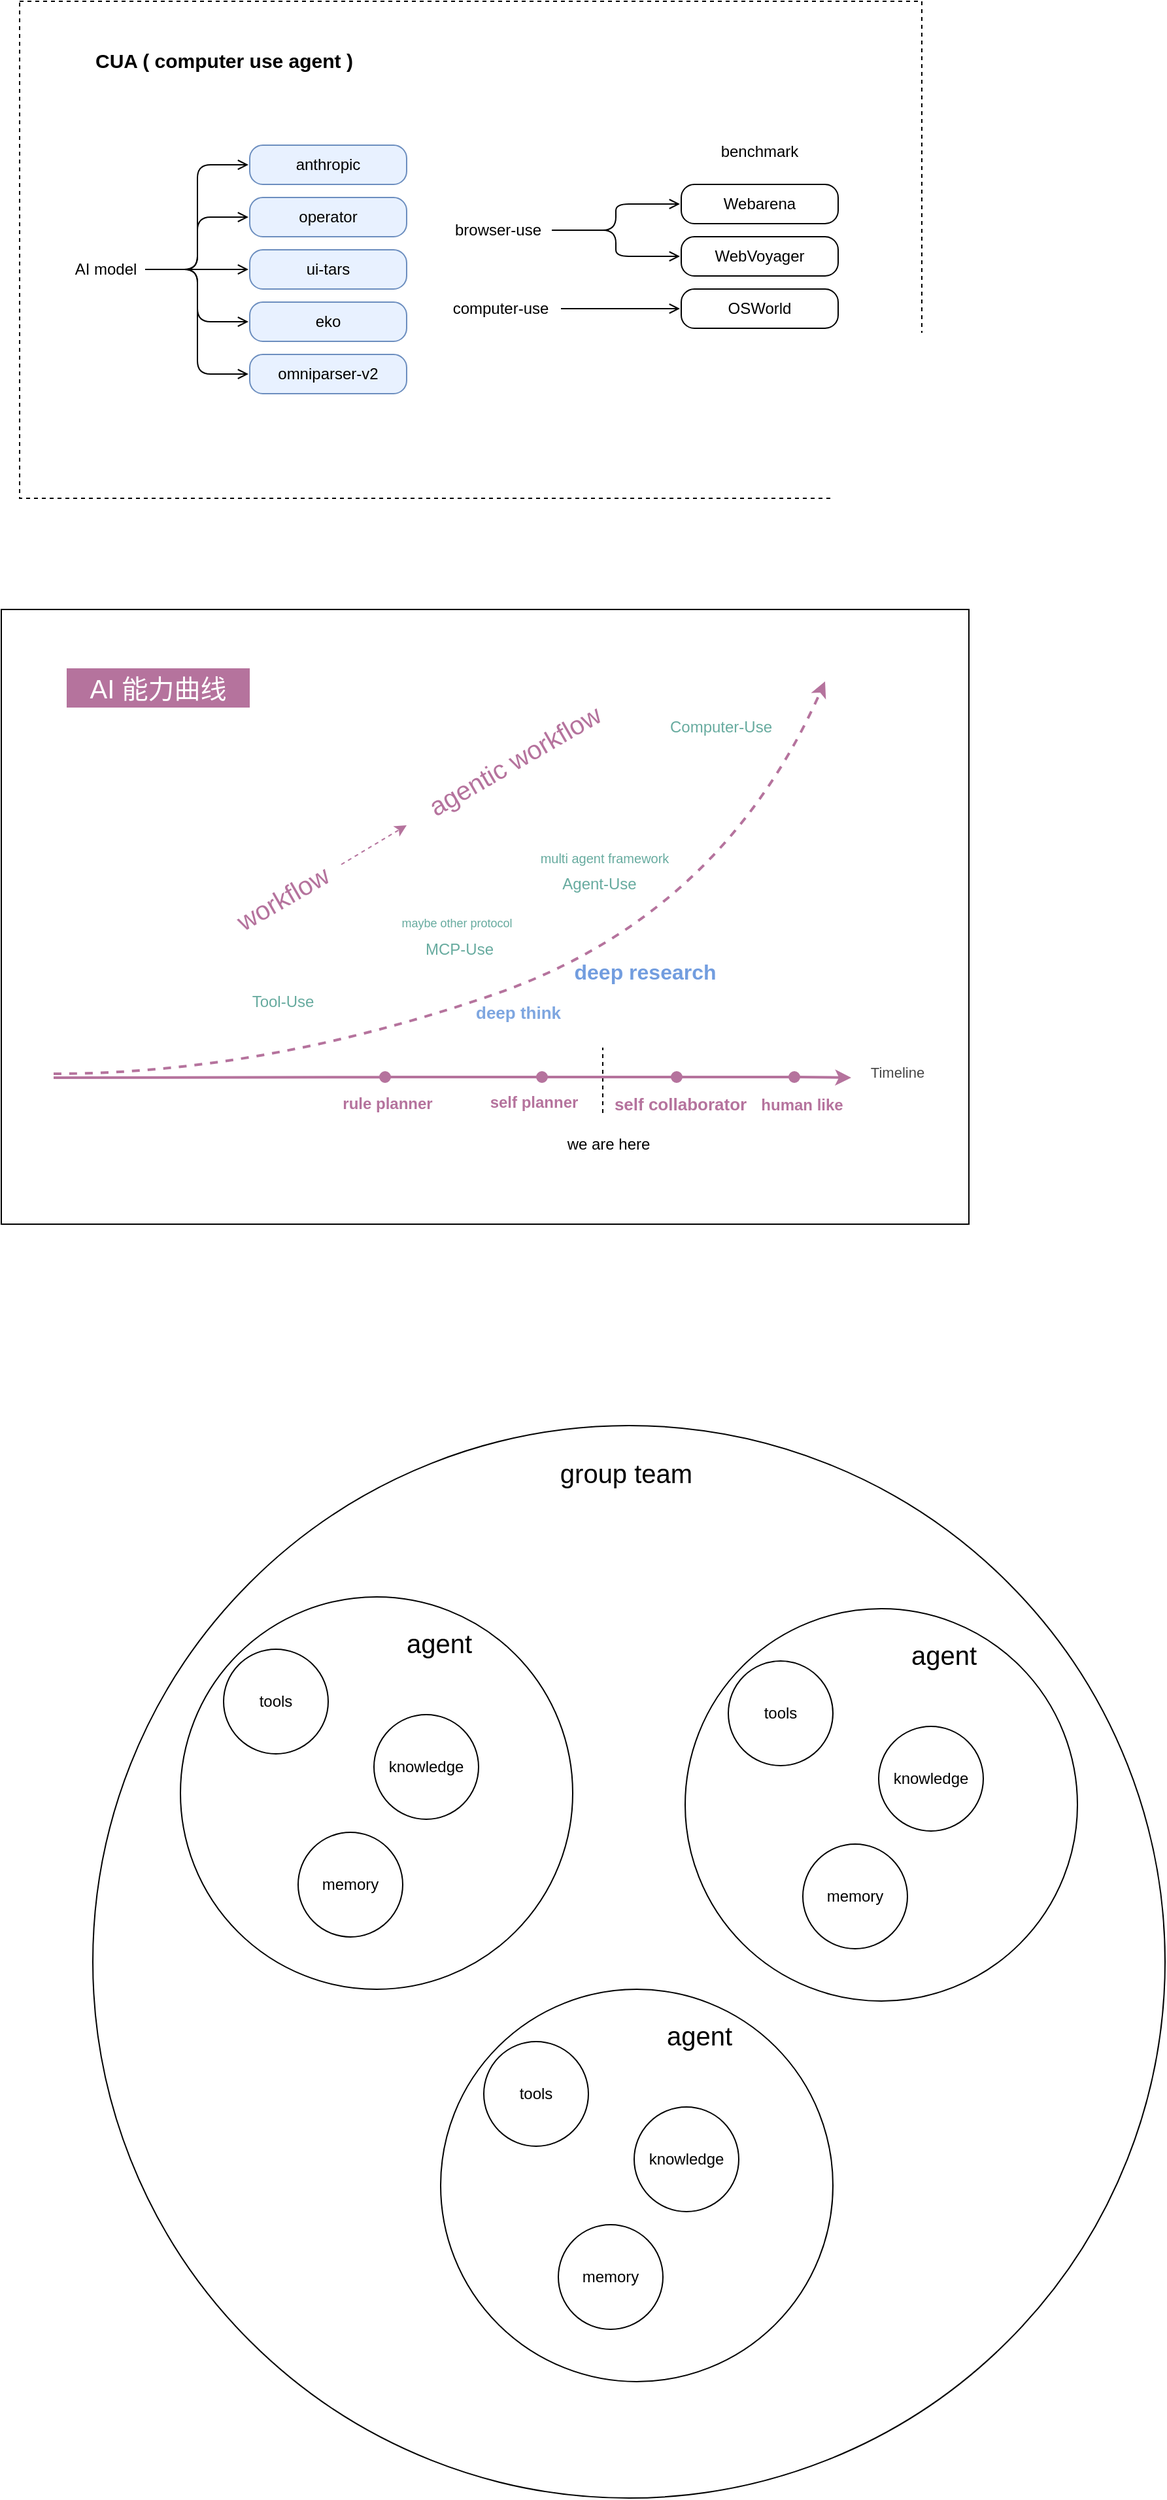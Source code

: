 <mxfile version="26.1.1">
  <diagram name="第 1 页" id="itWa2HLxFMrQTIuCtR0Q">
    <mxGraphModel dx="1242" dy="785" grid="1" gridSize="10" guides="1" tooltips="1" connect="1" arrows="1" fold="1" page="1" pageScale="1" pageWidth="827" pageHeight="1169" math="0" shadow="0">
      <root>
        <mxCell id="0" />
        <mxCell id="1" parent="0" />
        <mxCell id="w2XHmALismYKOV4oW_bj-61" value="" style="ellipse;whiteSpace=wrap;html=1;aspect=fixed;rounded=0;align=center;verticalAlign=middle;fontFamily=Helvetica;fontSize=20;fontColor=default;fillColor=none;gradientColor=none;" parent="1" vertex="1">
          <mxGeometry x="470" y="1209" width="820" height="820" as="geometry" />
        </mxCell>
        <mxCell id="w2XHmALismYKOV4oW_bj-48" value="" style="ellipse;whiteSpace=wrap;html=1;aspect=fixed;rounded=0;align=center;verticalAlign=middle;fontFamily=Helvetica;fontSize=12;fontColor=default;fillColor=none;gradientColor=none;" parent="1" vertex="1">
          <mxGeometry x="537" y="1340" width="300" height="300" as="geometry" />
        </mxCell>
        <mxCell id="w2XHmALismYKOV4oW_bj-24" value="" style="rounded=0;whiteSpace=wrap;html=1;" parent="1" vertex="1">
          <mxGeometry x="400" y="585" width="740" height="470" as="geometry" />
        </mxCell>
        <mxCell id="f6TxtcuEmIEezps3rI4S-1" value="" style="rounded=0;whiteSpace=wrap;html=1;dashed=1;" parent="1" vertex="1">
          <mxGeometry x="414" y="120" width="690" height="380" as="geometry" />
        </mxCell>
        <mxCell id="f6TxtcuEmIEezps3rI4S-11" value="" style="edgeStyle=orthogonalEdgeStyle;rounded=1;orthogonalLoop=1;jettySize=auto;html=1;curved=0;endArrow=open;endFill=0;" parent="1" source="f6TxtcuEmIEezps3rI4S-2" target="f6TxtcuEmIEezps3rI4S-10" edge="1">
          <mxGeometry relative="1" as="geometry" />
        </mxCell>
        <mxCell id="f6TxtcuEmIEezps3rI4S-13" style="edgeStyle=orthogonalEdgeStyle;rounded=1;orthogonalLoop=1;jettySize=auto;html=1;exitX=1;exitY=0.5;exitDx=0;exitDy=0;entryX=0;entryY=0.5;entryDx=0;entryDy=0;curved=0;endArrow=open;endFill=0;" parent="1" source="f6TxtcuEmIEezps3rI4S-2" target="f6TxtcuEmIEezps3rI4S-12" edge="1">
          <mxGeometry relative="1" as="geometry" />
        </mxCell>
        <mxCell id="f6TxtcuEmIEezps3rI4S-2" value="browser-use" style="rounded=1;whiteSpace=wrap;html=1;perimeterSpacing=1;absoluteArcSize=1;strokeColor=none;" parent="1" vertex="1">
          <mxGeometry x="740" y="280" width="80" height="30" as="geometry" />
        </mxCell>
        <mxCell id="f6TxtcuEmIEezps3rI4S-4" value="&lt;div data-docx-has-block-data=&quot;false&quot; data-lark-html-role=&quot;root&quot; data-page-id=&quot;FoqrdbMwvoKmRuxTPTAcZVGbncc&quot;&gt;&lt;div class=&quot;old-record-id-JBEVdbZQPohMMXxsnTOcH60enHJ&quot;&gt;anthropic&lt;/div&gt;&lt;/div&gt;&lt;span class=&quot;lark-record-clipboard&quot; data-lark-record-format=&quot;docx/text&quot; data-lark-record-data=&quot;{&amp;quot;rootId&amp;quot;:&amp;quot;FoqrdbMwvoKmRuxTPTAcZVGbncc&amp;quot;,&amp;quot;text&amp;quot;:{&amp;quot;initialAttributedTexts&amp;quot;:{&amp;quot;text&amp;quot;:{&amp;quot;0&amp;quot;:&amp;quot;anthropic&amp;quot;},&amp;quot;attribs&amp;quot;:{&amp;quot;0&amp;quot;:&amp;quot;*0*1+9&amp;quot;}},&amp;quot;apool&amp;quot;:{&amp;quot;numToAttrib&amp;quot;:{&amp;quot;0&amp;quot;:[&amp;quot;author&amp;quot;,&amp;quot;6871447160731222018&amp;quot;],&amp;quot;1&amp;quot;:[&amp;quot;link-id&amp;quot;,&amp;quot;10315824-9a2c-4ef2-9bec-ecdc504ee82a&amp;quot;]},&amp;quot;nextNum&amp;quot;:2}},&amp;quot;type&amp;quot;:&amp;quot;text&amp;quot;,&amp;quot;referenceRecordMap&amp;quot;:{},&amp;quot;extra&amp;quot;:{&amp;quot;channel&amp;quot;:&amp;quot;saas&amp;quot;,&amp;quot;isEqualBlockSelection&amp;quot;:false,&amp;quot;pasteRandomId&amp;quot;:&amp;quot;208c5f26-a661-4085-acc5-ec5a34d7300a&amp;quot;,&amp;quot;mention_page_title&amp;quot;:{},&amp;quot;external_mention_url&amp;quot;:{}},&amp;quot;isKeepQuoteContainer&amp;quot;:false,&amp;quot;isFromCode&amp;quot;:false,&amp;quot;selection&amp;quot;:[{&amp;quot;id&amp;quot;:76,&amp;quot;type&amp;quot;:&amp;quot;text&amp;quot;,&amp;quot;selection&amp;quot;:{&amp;quot;start&amp;quot;:12,&amp;quot;end&amp;quot;:21},&amp;quot;recordId&amp;quot;:&amp;quot;JBEVdbZQPohMMXxsnTOcH60enHJ&amp;quot;}],&amp;quot;payloadMap&amp;quot;:{},&amp;quot;isCut&amp;quot;:false}&quot;&gt;&lt;/span&gt;" style="rounded=1;whiteSpace=wrap;html=1;perimeterSpacing=1;absoluteArcSize=1;fillColor=#E8F1FF;strokeColor=#6c8ebf;" parent="1" vertex="1">
          <mxGeometry x="590" y="230" width="120" height="30" as="geometry" />
        </mxCell>
        <mxCell id="f6TxtcuEmIEezps3rI4S-5" value="&lt;div data-docx-has-block-data=&quot;false&quot; data-lark-html-role=&quot;root&quot; data-page-id=&quot;FoqrdbMwvoKmRuxTPTAcZVGbncc&quot;&gt;&lt;div class=&quot;old-record-id-JBEVdbZQPohMMXxsnTOcH60enHJ&quot;&gt;operator&lt;/div&gt;&lt;/div&gt;&lt;span class=&quot;lark-record-clipboard&quot; data-lark-record-format=&quot;docx/text&quot; data-lark-record-data=&quot;{&amp;quot;rootId&amp;quot;:&amp;quot;FoqrdbMwvoKmRuxTPTAcZVGbncc&amp;quot;,&amp;quot;text&amp;quot;:{&amp;quot;initialAttributedTexts&amp;quot;:{&amp;quot;text&amp;quot;:{&amp;quot;0&amp;quot;:&amp;quot;anthropic&amp;quot;},&amp;quot;attribs&amp;quot;:{&amp;quot;0&amp;quot;:&amp;quot;*0*1+9&amp;quot;}},&amp;quot;apool&amp;quot;:{&amp;quot;numToAttrib&amp;quot;:{&amp;quot;0&amp;quot;:[&amp;quot;author&amp;quot;,&amp;quot;6871447160731222018&amp;quot;],&amp;quot;1&amp;quot;:[&amp;quot;link-id&amp;quot;,&amp;quot;10315824-9a2c-4ef2-9bec-ecdc504ee82a&amp;quot;]},&amp;quot;nextNum&amp;quot;:2}},&amp;quot;type&amp;quot;:&amp;quot;text&amp;quot;,&amp;quot;referenceRecordMap&amp;quot;:{},&amp;quot;extra&amp;quot;:{&amp;quot;channel&amp;quot;:&amp;quot;saas&amp;quot;,&amp;quot;isEqualBlockSelection&amp;quot;:false,&amp;quot;pasteRandomId&amp;quot;:&amp;quot;208c5f26-a661-4085-acc5-ec5a34d7300a&amp;quot;,&amp;quot;mention_page_title&amp;quot;:{},&amp;quot;external_mention_url&amp;quot;:{}},&amp;quot;isKeepQuoteContainer&amp;quot;:false,&amp;quot;isFromCode&amp;quot;:false,&amp;quot;selection&amp;quot;:[{&amp;quot;id&amp;quot;:76,&amp;quot;type&amp;quot;:&amp;quot;text&amp;quot;,&amp;quot;selection&amp;quot;:{&amp;quot;start&amp;quot;:12,&amp;quot;end&amp;quot;:21},&amp;quot;recordId&amp;quot;:&amp;quot;JBEVdbZQPohMMXxsnTOcH60enHJ&amp;quot;}],&amp;quot;payloadMap&amp;quot;:{},&amp;quot;isCut&amp;quot;:false}&quot;&gt;&lt;/span&gt;" style="rounded=1;whiteSpace=wrap;html=1;perimeterSpacing=1;absoluteArcSize=1;fillColor=#E8F1FF;strokeColor=#6c8ebf;" parent="1" vertex="1">
          <mxGeometry x="590" y="270" width="120" height="30" as="geometry" />
        </mxCell>
        <mxCell id="f6TxtcuEmIEezps3rI4S-6" value="&lt;div data-docx-has-block-data=&quot;false&quot; data-lark-html-role=&quot;root&quot; data-page-id=&quot;FoqrdbMwvoKmRuxTPTAcZVGbncc&quot;&gt;&lt;div class=&quot;old-record-id-JBEVdbZQPohMMXxsnTOcH60enHJ&quot;&gt;ui-tars&lt;/div&gt;&lt;/div&gt;&lt;span class=&quot;lark-record-clipboard&quot; data-lark-record-format=&quot;docx/text&quot; data-lark-record-data=&quot;{&amp;quot;rootId&amp;quot;:&amp;quot;FoqrdbMwvoKmRuxTPTAcZVGbncc&amp;quot;,&amp;quot;text&amp;quot;:{&amp;quot;initialAttributedTexts&amp;quot;:{&amp;quot;text&amp;quot;:{&amp;quot;0&amp;quot;:&amp;quot;anthropic&amp;quot;},&amp;quot;attribs&amp;quot;:{&amp;quot;0&amp;quot;:&amp;quot;*0*1+9&amp;quot;}},&amp;quot;apool&amp;quot;:{&amp;quot;numToAttrib&amp;quot;:{&amp;quot;0&amp;quot;:[&amp;quot;author&amp;quot;,&amp;quot;6871447160731222018&amp;quot;],&amp;quot;1&amp;quot;:[&amp;quot;link-id&amp;quot;,&amp;quot;10315824-9a2c-4ef2-9bec-ecdc504ee82a&amp;quot;]},&amp;quot;nextNum&amp;quot;:2}},&amp;quot;type&amp;quot;:&amp;quot;text&amp;quot;,&amp;quot;referenceRecordMap&amp;quot;:{},&amp;quot;extra&amp;quot;:{&amp;quot;channel&amp;quot;:&amp;quot;saas&amp;quot;,&amp;quot;isEqualBlockSelection&amp;quot;:false,&amp;quot;pasteRandomId&amp;quot;:&amp;quot;208c5f26-a661-4085-acc5-ec5a34d7300a&amp;quot;,&amp;quot;mention_page_title&amp;quot;:{},&amp;quot;external_mention_url&amp;quot;:{}},&amp;quot;isKeepQuoteContainer&amp;quot;:false,&amp;quot;isFromCode&amp;quot;:false,&amp;quot;selection&amp;quot;:[{&amp;quot;id&amp;quot;:76,&amp;quot;type&amp;quot;:&amp;quot;text&amp;quot;,&amp;quot;selection&amp;quot;:{&amp;quot;start&amp;quot;:12,&amp;quot;end&amp;quot;:21},&amp;quot;recordId&amp;quot;:&amp;quot;JBEVdbZQPohMMXxsnTOcH60enHJ&amp;quot;}],&amp;quot;payloadMap&amp;quot;:{},&amp;quot;isCut&amp;quot;:false}&quot;&gt;&lt;/span&gt;" style="rounded=1;whiteSpace=wrap;html=1;perimeterSpacing=1;absoluteArcSize=1;fillColor=#E8F1FF;strokeColor=#6c8ebf;" parent="1" vertex="1">
          <mxGeometry x="590" y="310" width="120" height="30" as="geometry" />
        </mxCell>
        <mxCell id="f6TxtcuEmIEezps3rI4S-7" value="&lt;div data-docx-has-block-data=&quot;false&quot; data-lark-html-role=&quot;root&quot; data-page-id=&quot;FoqrdbMwvoKmRuxTPTAcZVGbncc&quot;&gt;&lt;div class=&quot;old-record-id-JBEVdbZQPohMMXxsnTOcH60enHJ&quot;&gt;eko&lt;/div&gt;&lt;/div&gt;&lt;span class=&quot;lark-record-clipboard&quot; data-lark-record-format=&quot;docx/text&quot; data-lark-record-data=&quot;{&amp;quot;rootId&amp;quot;:&amp;quot;FoqrdbMwvoKmRuxTPTAcZVGbncc&amp;quot;,&amp;quot;text&amp;quot;:{&amp;quot;initialAttributedTexts&amp;quot;:{&amp;quot;text&amp;quot;:{&amp;quot;0&amp;quot;:&amp;quot;anthropic&amp;quot;},&amp;quot;attribs&amp;quot;:{&amp;quot;0&amp;quot;:&amp;quot;*0*1+9&amp;quot;}},&amp;quot;apool&amp;quot;:{&amp;quot;numToAttrib&amp;quot;:{&amp;quot;0&amp;quot;:[&amp;quot;author&amp;quot;,&amp;quot;6871447160731222018&amp;quot;],&amp;quot;1&amp;quot;:[&amp;quot;link-id&amp;quot;,&amp;quot;10315824-9a2c-4ef2-9bec-ecdc504ee82a&amp;quot;]},&amp;quot;nextNum&amp;quot;:2}},&amp;quot;type&amp;quot;:&amp;quot;text&amp;quot;,&amp;quot;referenceRecordMap&amp;quot;:{},&amp;quot;extra&amp;quot;:{&amp;quot;channel&amp;quot;:&amp;quot;saas&amp;quot;,&amp;quot;isEqualBlockSelection&amp;quot;:false,&amp;quot;pasteRandomId&amp;quot;:&amp;quot;208c5f26-a661-4085-acc5-ec5a34d7300a&amp;quot;,&amp;quot;mention_page_title&amp;quot;:{},&amp;quot;external_mention_url&amp;quot;:{}},&amp;quot;isKeepQuoteContainer&amp;quot;:false,&amp;quot;isFromCode&amp;quot;:false,&amp;quot;selection&amp;quot;:[{&amp;quot;id&amp;quot;:76,&amp;quot;type&amp;quot;:&amp;quot;text&amp;quot;,&amp;quot;selection&amp;quot;:{&amp;quot;start&amp;quot;:12,&amp;quot;end&amp;quot;:21},&amp;quot;recordId&amp;quot;:&amp;quot;JBEVdbZQPohMMXxsnTOcH60enHJ&amp;quot;}],&amp;quot;payloadMap&amp;quot;:{},&amp;quot;isCut&amp;quot;:false}&quot;&gt;&lt;/span&gt;" style="rounded=1;whiteSpace=wrap;html=1;perimeterSpacing=1;absoluteArcSize=1;fillColor=#E8F1FF;strokeColor=#6c8ebf;" parent="1" vertex="1">
          <mxGeometry x="590" y="350" width="120" height="30" as="geometry" />
        </mxCell>
        <mxCell id="f6TxtcuEmIEezps3rI4S-10" value="&lt;div data-docx-has-block-data=&quot;false&quot; data-lark-html-role=&quot;root&quot; data-page-id=&quot;FoqrdbMwvoKmRuxTPTAcZVGbncc&quot;&gt;&lt;div class=&quot;old-record-id-YXLDdxerqoWDXWxZMH1cbyrBnBg&quot;&gt;Webarena&lt;/div&gt;&lt;/div&gt;&lt;span class=&quot;lark-record-clipboard&quot; data-lark-record-format=&quot;docx/text&quot; data-lark-record-data=&quot;{&amp;quot;rootId&amp;quot;:&amp;quot;FoqrdbMwvoKmRuxTPTAcZVGbncc&amp;quot;,&amp;quot;text&amp;quot;:{&amp;quot;initialAttributedTexts&amp;quot;:{&amp;quot;text&amp;quot;:{&amp;quot;0&amp;quot;:&amp;quot;Webarena&amp;quot;},&amp;quot;attribs&amp;quot;:{&amp;quot;0&amp;quot;:&amp;quot;*0+8&amp;quot;}},&amp;quot;apool&amp;quot;:{&amp;quot;numToAttrib&amp;quot;:{&amp;quot;0&amp;quot;:[&amp;quot;author&amp;quot;,&amp;quot;6871447160731222018&amp;quot;]},&amp;quot;nextNum&amp;quot;:1}},&amp;quot;type&amp;quot;:&amp;quot;text&amp;quot;,&amp;quot;referenceRecordMap&amp;quot;:{},&amp;quot;extra&amp;quot;:{&amp;quot;channel&amp;quot;:&amp;quot;saas&amp;quot;,&amp;quot;isEqualBlockSelection&amp;quot;:false,&amp;quot;pasteRandomId&amp;quot;:&amp;quot;9d85a07a-6e18-40ab-9c8a-803ea1c17a1c&amp;quot;,&amp;quot;mention_page_title&amp;quot;:{},&amp;quot;external_mention_url&amp;quot;:{}},&amp;quot;isKeepQuoteContainer&amp;quot;:false,&amp;quot;isFromCode&amp;quot;:false,&amp;quot;selection&amp;quot;:[{&amp;quot;id&amp;quot;:72,&amp;quot;type&amp;quot;:&amp;quot;text&amp;quot;,&amp;quot;selection&amp;quot;:{&amp;quot;start&amp;quot;:0,&amp;quot;end&amp;quot;:8},&amp;quot;recordId&amp;quot;:&amp;quot;YXLDdxerqoWDXWxZMH1cbyrBnBg&amp;quot;}],&amp;quot;payloadMap&amp;quot;:{},&amp;quot;isCut&amp;quot;:false}&quot;&gt;&lt;/span&gt;" style="rounded=1;whiteSpace=wrap;html=1;perimeterSpacing=1;absoluteArcSize=1;" parent="1" vertex="1">
          <mxGeometry x="920" y="260" width="120" height="30" as="geometry" />
        </mxCell>
        <mxCell id="f6TxtcuEmIEezps3rI4S-12" value="&lt;div data-docx-has-block-data=&quot;false&quot; data-lark-html-role=&quot;root&quot; data-page-id=&quot;FoqrdbMwvoKmRuxTPTAcZVGbncc&quot;&gt;&lt;div class=&quot;old-record-id-YXLDdxerqoWDXWxZMH1cbyrBnBg&quot;&gt;&lt;div data-docx-has-block-data=&quot;false&quot; data-lark-html-role=&quot;root&quot; data-page-id=&quot;FoqrdbMwvoKmRuxTPTAcZVGbncc&quot;&gt;&lt;div class=&quot;old-record-id-CxIwdsjBlozMJTxzVqyc23xznPg&quot;&gt;WebVoyager&lt;/div&gt;&lt;/div&gt;&lt;span class=&quot;lark-record-clipboard&quot; data-lark-record-format=&quot;docx/text&quot; data-lark-record-data=&quot;{&amp;quot;rootId&amp;quot;:&amp;quot;FoqrdbMwvoKmRuxTPTAcZVGbncc&amp;quot;,&amp;quot;text&amp;quot;:{&amp;quot;initialAttributedTexts&amp;quot;:{&amp;quot;text&amp;quot;:{&amp;quot;0&amp;quot;:&amp;quot;WebVoyager&amp;quot;},&amp;quot;attribs&amp;quot;:{&amp;quot;0&amp;quot;:&amp;quot;*0+a&amp;quot;}},&amp;quot;apool&amp;quot;:{&amp;quot;numToAttrib&amp;quot;:{&amp;quot;0&amp;quot;:[&amp;quot;author&amp;quot;,&amp;quot;6871447160731222018&amp;quot;]},&amp;quot;nextNum&amp;quot;:1}},&amp;quot;type&amp;quot;:&amp;quot;text&amp;quot;,&amp;quot;referenceRecordMap&amp;quot;:{},&amp;quot;extra&amp;quot;:{&amp;quot;channel&amp;quot;:&amp;quot;saas&amp;quot;,&amp;quot;isEqualBlockSelection&amp;quot;:false,&amp;quot;pasteRandomId&amp;quot;:&amp;quot;51d296b9-5641-4c32-b07f-b8e84cfe0941&amp;quot;,&amp;quot;mention_page_title&amp;quot;:{},&amp;quot;external_mention_url&amp;quot;:{}},&amp;quot;isKeepQuoteContainer&amp;quot;:false,&amp;quot;isFromCode&amp;quot;:false,&amp;quot;selection&amp;quot;:[{&amp;quot;id&amp;quot;:73,&amp;quot;type&amp;quot;:&amp;quot;text&amp;quot;,&amp;quot;selection&amp;quot;:{&amp;quot;start&amp;quot;:0,&amp;quot;end&amp;quot;:10},&amp;quot;recordId&amp;quot;:&amp;quot;CxIwdsjBlozMJTxzVqyc23xznPg&amp;quot;}],&amp;quot;payloadMap&amp;quot;:{},&amp;quot;isCut&amp;quot;:false}&quot;&gt;&lt;/span&gt;&lt;/div&gt;&lt;/div&gt;&lt;span class=&quot;lark-record-clipboard&quot; data-lark-record-format=&quot;docx/text&quot; data-lark-record-data=&quot;{&amp;quot;rootId&amp;quot;:&amp;quot;FoqrdbMwvoKmRuxTPTAcZVGbncc&amp;quot;,&amp;quot;text&amp;quot;:{&amp;quot;initialAttributedTexts&amp;quot;:{&amp;quot;text&amp;quot;:{&amp;quot;0&amp;quot;:&amp;quot;Webarena&amp;quot;},&amp;quot;attribs&amp;quot;:{&amp;quot;0&amp;quot;:&amp;quot;*0+8&amp;quot;}},&amp;quot;apool&amp;quot;:{&amp;quot;numToAttrib&amp;quot;:{&amp;quot;0&amp;quot;:[&amp;quot;author&amp;quot;,&amp;quot;6871447160731222018&amp;quot;]},&amp;quot;nextNum&amp;quot;:1}},&amp;quot;type&amp;quot;:&amp;quot;text&amp;quot;,&amp;quot;referenceRecordMap&amp;quot;:{},&amp;quot;extra&amp;quot;:{&amp;quot;channel&amp;quot;:&amp;quot;saas&amp;quot;,&amp;quot;isEqualBlockSelection&amp;quot;:false,&amp;quot;pasteRandomId&amp;quot;:&amp;quot;9d85a07a-6e18-40ab-9c8a-803ea1c17a1c&amp;quot;,&amp;quot;mention_page_title&amp;quot;:{},&amp;quot;external_mention_url&amp;quot;:{}},&amp;quot;isKeepQuoteContainer&amp;quot;:false,&amp;quot;isFromCode&amp;quot;:false,&amp;quot;selection&amp;quot;:[{&amp;quot;id&amp;quot;:72,&amp;quot;type&amp;quot;:&amp;quot;text&amp;quot;,&amp;quot;selection&amp;quot;:{&amp;quot;start&amp;quot;:0,&amp;quot;end&amp;quot;:8},&amp;quot;recordId&amp;quot;:&amp;quot;YXLDdxerqoWDXWxZMH1cbyrBnBg&amp;quot;}],&amp;quot;payloadMap&amp;quot;:{},&amp;quot;isCut&amp;quot;:false}&quot;&gt;&lt;/span&gt;" style="rounded=1;whiteSpace=wrap;html=1;perimeterSpacing=1;absoluteArcSize=1;" parent="1" vertex="1">
          <mxGeometry x="920" y="300" width="120" height="30" as="geometry" />
        </mxCell>
        <mxCell id="f6TxtcuEmIEezps3rI4S-16" style="edgeStyle=orthogonalEdgeStyle;rounded=0;orthogonalLoop=1;jettySize=auto;html=1;exitX=1;exitY=0.5;exitDx=0;exitDy=0;endArrow=open;endFill=0;" parent="1" source="f6TxtcuEmIEezps3rI4S-14" target="f6TxtcuEmIEezps3rI4S-15" edge="1">
          <mxGeometry relative="1" as="geometry" />
        </mxCell>
        <mxCell id="f6TxtcuEmIEezps3rI4S-14" value="computer-use" style="rounded=1;whiteSpace=wrap;html=1;perimeterSpacing=1;absoluteArcSize=1;strokeColor=none;" parent="1" vertex="1">
          <mxGeometry x="737" y="340" width="90" height="30" as="geometry" />
        </mxCell>
        <mxCell id="f6TxtcuEmIEezps3rI4S-15" value="&lt;div data-docx-has-block-data=&quot;false&quot; data-lark-html-role=&quot;root&quot; data-page-id=&quot;FoqrdbMwvoKmRuxTPTAcZVGbncc&quot;&gt;&lt;div class=&quot;old-record-id-YXLDdxerqoWDXWxZMH1cbyrBnBg&quot;&gt;OSWorld&lt;/div&gt;&lt;/div&gt;&lt;span class=&quot;lark-record-clipboard&quot; data-lark-record-format=&quot;docx/text&quot; data-lark-record-data=&quot;{&amp;quot;rootId&amp;quot;:&amp;quot;FoqrdbMwvoKmRuxTPTAcZVGbncc&amp;quot;,&amp;quot;text&amp;quot;:{&amp;quot;initialAttributedTexts&amp;quot;:{&amp;quot;text&amp;quot;:{&amp;quot;0&amp;quot;:&amp;quot;Webarena&amp;quot;},&amp;quot;attribs&amp;quot;:{&amp;quot;0&amp;quot;:&amp;quot;*0+8&amp;quot;}},&amp;quot;apool&amp;quot;:{&amp;quot;numToAttrib&amp;quot;:{&amp;quot;0&amp;quot;:[&amp;quot;author&amp;quot;,&amp;quot;6871447160731222018&amp;quot;]},&amp;quot;nextNum&amp;quot;:1}},&amp;quot;type&amp;quot;:&amp;quot;text&amp;quot;,&amp;quot;referenceRecordMap&amp;quot;:{},&amp;quot;extra&amp;quot;:{&amp;quot;channel&amp;quot;:&amp;quot;saas&amp;quot;,&amp;quot;isEqualBlockSelection&amp;quot;:false,&amp;quot;pasteRandomId&amp;quot;:&amp;quot;9d85a07a-6e18-40ab-9c8a-803ea1c17a1c&amp;quot;,&amp;quot;mention_page_title&amp;quot;:{},&amp;quot;external_mention_url&amp;quot;:{}},&amp;quot;isKeepQuoteContainer&amp;quot;:false,&amp;quot;isFromCode&amp;quot;:false,&amp;quot;selection&amp;quot;:[{&amp;quot;id&amp;quot;:72,&amp;quot;type&amp;quot;:&amp;quot;text&amp;quot;,&amp;quot;selection&amp;quot;:{&amp;quot;start&amp;quot;:0,&amp;quot;end&amp;quot;:8},&amp;quot;recordId&amp;quot;:&amp;quot;YXLDdxerqoWDXWxZMH1cbyrBnBg&amp;quot;}],&amp;quot;payloadMap&amp;quot;:{},&amp;quot;isCut&amp;quot;:false}&quot;&gt;&lt;/span&gt;" style="rounded=1;whiteSpace=wrap;html=1;perimeterSpacing=1;absoluteArcSize=1;" parent="1" vertex="1">
          <mxGeometry x="920" y="340" width="120" height="30" as="geometry" />
        </mxCell>
        <mxCell id="f6TxtcuEmIEezps3rI4S-17" value="&lt;div data-docx-has-block-data=&quot;false&quot; data-lark-html-role=&quot;root&quot; data-page-id=&quot;FoqrdbMwvoKmRuxTPTAcZVGbncc&quot;&gt;&lt;div class=&quot;old-record-id-JBEVdbZQPohMMXxsnTOcH60enHJ&quot;&gt;omniparser-v2&lt;/div&gt;&lt;/div&gt;&lt;span class=&quot;lark-record-clipboard&quot; data-lark-record-format=&quot;docx/text&quot; data-lark-record-data=&quot;{&amp;quot;rootId&amp;quot;:&amp;quot;FoqrdbMwvoKmRuxTPTAcZVGbncc&amp;quot;,&amp;quot;text&amp;quot;:{&amp;quot;initialAttributedTexts&amp;quot;:{&amp;quot;text&amp;quot;:{&amp;quot;0&amp;quot;:&amp;quot;anthropic&amp;quot;},&amp;quot;attribs&amp;quot;:{&amp;quot;0&amp;quot;:&amp;quot;*0*1+9&amp;quot;}},&amp;quot;apool&amp;quot;:{&amp;quot;numToAttrib&amp;quot;:{&amp;quot;0&amp;quot;:[&amp;quot;author&amp;quot;,&amp;quot;6871447160731222018&amp;quot;],&amp;quot;1&amp;quot;:[&amp;quot;link-id&amp;quot;,&amp;quot;10315824-9a2c-4ef2-9bec-ecdc504ee82a&amp;quot;]},&amp;quot;nextNum&amp;quot;:2}},&amp;quot;type&amp;quot;:&amp;quot;text&amp;quot;,&amp;quot;referenceRecordMap&amp;quot;:{},&amp;quot;extra&amp;quot;:{&amp;quot;channel&amp;quot;:&amp;quot;saas&amp;quot;,&amp;quot;isEqualBlockSelection&amp;quot;:false,&amp;quot;pasteRandomId&amp;quot;:&amp;quot;208c5f26-a661-4085-acc5-ec5a34d7300a&amp;quot;,&amp;quot;mention_page_title&amp;quot;:{},&amp;quot;external_mention_url&amp;quot;:{}},&amp;quot;isKeepQuoteContainer&amp;quot;:false,&amp;quot;isFromCode&amp;quot;:false,&amp;quot;selection&amp;quot;:[{&amp;quot;id&amp;quot;:76,&amp;quot;type&amp;quot;:&amp;quot;text&amp;quot;,&amp;quot;selection&amp;quot;:{&amp;quot;start&amp;quot;:12,&amp;quot;end&amp;quot;:21},&amp;quot;recordId&amp;quot;:&amp;quot;JBEVdbZQPohMMXxsnTOcH60enHJ&amp;quot;}],&amp;quot;payloadMap&amp;quot;:{},&amp;quot;isCut&amp;quot;:false}&quot;&gt;&lt;/span&gt;" style="rounded=1;whiteSpace=wrap;html=1;perimeterSpacing=1;absoluteArcSize=1;fillColor=#E8F1FF;strokeColor=#6c8ebf;" parent="1" vertex="1">
          <mxGeometry x="590" y="390" width="120" height="30" as="geometry" />
        </mxCell>
        <mxCell id="f6TxtcuEmIEezps3rI4S-18" value="CUA ( computer use agent )" style="text;html=1;align=left;verticalAlign=middle;whiteSpace=wrap;rounded=0;fontStyle=1;fontSize=15;" parent="1" vertex="1">
          <mxGeometry x="470" y="150" width="220" height="30" as="geometry" />
        </mxCell>
        <mxCell id="f6TxtcuEmIEezps3rI4S-19" value="benchmark" style="text;html=1;align=center;verticalAlign=middle;whiteSpace=wrap;rounded=0;" parent="1" vertex="1">
          <mxGeometry x="950" y="220" width="60" height="30" as="geometry" />
        </mxCell>
        <mxCell id="f6TxtcuEmIEezps3rI4S-21" style="edgeStyle=orthogonalEdgeStyle;rounded=1;orthogonalLoop=1;jettySize=auto;html=1;exitX=1;exitY=0.5;exitDx=0;exitDy=0;entryX=0;entryY=0.5;entryDx=0;entryDy=0;curved=0;endArrow=open;endFill=0;" parent="1" source="f6TxtcuEmIEezps3rI4S-20" target="f6TxtcuEmIEezps3rI4S-4" edge="1">
          <mxGeometry relative="1" as="geometry" />
        </mxCell>
        <mxCell id="f6TxtcuEmIEezps3rI4S-22" style="edgeStyle=orthogonalEdgeStyle;rounded=1;orthogonalLoop=1;jettySize=auto;html=1;exitX=1;exitY=0.5;exitDx=0;exitDy=0;entryX=0;entryY=0.5;entryDx=0;entryDy=0;curved=0;endArrow=open;endFill=0;" parent="1" source="f6TxtcuEmIEezps3rI4S-20" target="f6TxtcuEmIEezps3rI4S-5" edge="1">
          <mxGeometry relative="1" as="geometry" />
        </mxCell>
        <mxCell id="f6TxtcuEmIEezps3rI4S-23" style="edgeStyle=orthogonalEdgeStyle;rounded=1;orthogonalLoop=1;jettySize=auto;html=1;exitX=1;exitY=0.5;exitDx=0;exitDy=0;entryX=0;entryY=0.5;entryDx=0;entryDy=0;curved=0;endArrow=open;endFill=0;" parent="1" source="f6TxtcuEmIEezps3rI4S-20" target="f6TxtcuEmIEezps3rI4S-6" edge="1">
          <mxGeometry relative="1" as="geometry" />
        </mxCell>
        <mxCell id="f6TxtcuEmIEezps3rI4S-24" style="edgeStyle=orthogonalEdgeStyle;rounded=1;orthogonalLoop=1;jettySize=auto;html=1;exitX=1;exitY=0.5;exitDx=0;exitDy=0;entryX=0;entryY=0.5;entryDx=0;entryDy=0;curved=0;endArrow=open;endFill=0;" parent="1" source="f6TxtcuEmIEezps3rI4S-20" target="f6TxtcuEmIEezps3rI4S-7" edge="1">
          <mxGeometry relative="1" as="geometry" />
        </mxCell>
        <mxCell id="f6TxtcuEmIEezps3rI4S-25" style="edgeStyle=orthogonalEdgeStyle;rounded=1;orthogonalLoop=1;jettySize=auto;html=1;exitX=1;exitY=0.5;exitDx=0;exitDy=0;entryX=0;entryY=0.5;entryDx=0;entryDy=0;curved=0;endArrow=open;endFill=0;" parent="1" source="f6TxtcuEmIEezps3rI4S-20" target="f6TxtcuEmIEezps3rI4S-17" edge="1">
          <mxGeometry relative="1" as="geometry" />
        </mxCell>
        <mxCell id="f6TxtcuEmIEezps3rI4S-20" value="AI model" style="text;html=1;align=center;verticalAlign=middle;whiteSpace=wrap;rounded=0;" parent="1" vertex="1">
          <mxGeometry x="450" y="310" width="60" height="30" as="geometry" />
        </mxCell>
        <mxCell id="w2XHmALismYKOV4oW_bj-1" value="" style="curved=1;endArrow=classic;html=1;rounded=0;dashed=1;strokeColor=#B5739D;strokeWidth=2;" parent="1" edge="1">
          <mxGeometry width="50" height="50" relative="1" as="geometry">
            <mxPoint x="440" y="940" as="sourcePoint" />
            <mxPoint x="1030" y="640" as="targetPoint" />
            <Array as="points">
              <mxPoint x="600" y="940" />
              <mxPoint x="950" y="820" />
            </Array>
          </mxGeometry>
        </mxCell>
        <mxCell id="w2XHmALismYKOV4oW_bj-3" value="" style="endArrow=classic;html=1;rounded=0;strokeColor=#B5739D;strokeWidth=2;fontStyle=1" parent="1" edge="1">
          <mxGeometry width="50" height="50" relative="1" as="geometry">
            <mxPoint x="1010.0" y="942.5" as="sourcePoint" />
            <mxPoint x="1050" y="943" as="targetPoint" />
          </mxGeometry>
        </mxCell>
        <mxCell id="w2XHmALismYKOV4oW_bj-4" value="Tool-Use" style="text;html=1;align=center;verticalAlign=middle;resizable=0;points=[];autosize=1;strokeColor=none;fillColor=none;fontColor=#67AB9F;" parent="1" vertex="1">
          <mxGeometry x="580" y="870" width="70" height="30" as="geometry" />
        </mxCell>
        <mxCell id="w2XHmALismYKOV4oW_bj-5" value="MCP-Use" style="text;html=1;align=center;verticalAlign=middle;resizable=0;points=[];autosize=1;strokeColor=none;fillColor=none;fontColor=#67AB9F;" parent="1" vertex="1">
          <mxGeometry x="710" y="830" width="80" height="30" as="geometry" />
        </mxCell>
        <mxCell id="w2XHmALismYKOV4oW_bj-6" value="Agent-Use" style="text;html=1;align=center;verticalAlign=middle;resizable=0;points=[];autosize=1;strokeColor=none;fillColor=none;fontColor=#67AB9F;" parent="1" vertex="1">
          <mxGeometry x="817" y="780" width="80" height="30" as="geometry" />
        </mxCell>
        <mxCell id="w2XHmALismYKOV4oW_bj-9" value="Computer-Use" style="text;html=1;align=center;verticalAlign=middle;resizable=0;points=[];autosize=1;strokeColor=none;fillColor=none;fontColor=#67AB9F;" parent="1" vertex="1">
          <mxGeometry x="900" y="660" width="100" height="30" as="geometry" />
        </mxCell>
        <mxCell id="w2XHmALismYKOV4oW_bj-12" value="self planner" style="text;html=1;align=center;verticalAlign=middle;resizable=0;points=[];autosize=1;strokeColor=none;fillColor=none;fontColor=#B5739D;fontStyle=1" parent="1" vertex="1">
          <mxGeometry x="762" y="947" width="90" height="30" as="geometry" />
        </mxCell>
        <mxCell id="w2XHmALismYKOV4oW_bj-13" value="self collaborator" style="text;html=1;align=center;verticalAlign=middle;resizable=0;points=[];autosize=1;strokeColor=none;fillColor=none;fontColor=#B5739D;fontStyle=1;fontSize=13;" parent="1" vertex="1">
          <mxGeometry x="859" y="948" width="120" height="30" as="geometry" />
        </mxCell>
        <mxCell id="w2XHmALismYKOV4oW_bj-15" value="deep think" style="text;html=1;align=center;verticalAlign=middle;resizable=0;points=[];autosize=1;strokeColor=none;fillColor=none;fontColor=#7EA6E0;fontSize=13;fontStyle=1" parent="1" vertex="1">
          <mxGeometry x="755" y="878" width="80" height="30" as="geometry" />
        </mxCell>
        <mxCell id="w2XHmALismYKOV4oW_bj-17" value="Timeline" style="text;html=1;align=center;verticalAlign=middle;resizable=0;points=[];autosize=1;strokeColor=none;fillColor=none;fontSize=11;fontColor=#454545;" parent="1" vertex="1">
          <mxGeometry x="1055" y="924" width="60" height="30" as="geometry" />
        </mxCell>
        <mxCell id="w2XHmALismYKOV4oW_bj-22" value="" style="endArrow=none;html=1;rounded=0;dashed=1;fontColor=#67AB9F;" parent="1" edge="1">
          <mxGeometry width="50" height="50" relative="1" as="geometry">
            <mxPoint x="860" y="970" as="sourcePoint" />
            <mxPoint x="860" y="920" as="targetPoint" />
          </mxGeometry>
        </mxCell>
        <mxCell id="w2XHmALismYKOV4oW_bj-23" value="we are here" style="text;html=1;align=center;verticalAlign=middle;resizable=0;points=[];autosize=1;strokeColor=none;fillColor=none;" parent="1" vertex="1">
          <mxGeometry x="819" y="979" width="90" height="30" as="geometry" />
        </mxCell>
        <mxCell id="w2XHmALismYKOV4oW_bj-25" value="human like" style="text;html=1;align=center;verticalAlign=middle;resizable=0;points=[];autosize=1;strokeColor=none;fillColor=none;fontColor=#B5739D;fontStyle=1" parent="1" vertex="1">
          <mxGeometry x="972" y="949" width="80" height="30" as="geometry" />
        </mxCell>
        <mxCell id="w2XHmALismYKOV4oW_bj-26" value="maybe other protocol" style="text;html=1;align=center;verticalAlign=middle;whiteSpace=wrap;rounded=0;fontSize=9;fontColor=#67AB9F;" parent="1" vertex="1">
          <mxGeometry x="677" y="810" width="143" height="30" as="geometry" />
        </mxCell>
        <mxCell id="w2XHmALismYKOV4oW_bj-28" value="&lt;span style=&quot;border-radius: 4px; padding: 0px 2px; font-family: Arial, sans-serif; text-align: left;&quot;&gt;AI 能力曲线&lt;/span&gt;" style="text;html=1;align=center;verticalAlign=middle;whiteSpace=wrap;rounded=0;fontSize=20;labelBackgroundColor=#B5739D;fontColor=#FFFFFF;spacingBottom=3;spacingTop=3;fillColor=#B5739D;" parent="1" vertex="1">
          <mxGeometry x="450" y="630" width="140" height="30" as="geometry" />
        </mxCell>
        <mxCell id="w2XHmALismYKOV4oW_bj-30" value="rule planner" style="text;html=1;align=center;verticalAlign=middle;resizable=0;points=[];autosize=1;strokeColor=none;fillColor=none;fontColor=#B5739D;fontStyle=1" parent="1" vertex="1">
          <mxGeometry x="650" y="948" width="90" height="30" as="geometry" />
        </mxCell>
        <mxCell id="w2XHmALismYKOV4oW_bj-33" value="" style="endArrow=none;html=1;rounded=0;startFill=0;strokeColor=#B5739D;strokeWidth=2;" parent="1" edge="1">
          <mxGeometry width="50" height="50" relative="1" as="geometry">
            <mxPoint x="440" y="943" as="sourcePoint" />
            <mxPoint x="690.001" y="942.583" as="targetPoint" />
          </mxGeometry>
        </mxCell>
        <mxCell id="w2XHmALismYKOV4oW_bj-31" value="" style="ellipse;whiteSpace=wrap;html=1;aspect=fixed;strokeColor=#B5739D;strokeWidth=2;fillColor=#B5739D;" parent="1" vertex="1">
          <mxGeometry x="690" y="939" width="7" height="7" as="geometry" />
        </mxCell>
        <mxCell id="w2XHmALismYKOV4oW_bj-36" value="" style="endArrow=none;html=1;rounded=0;startFill=0;strokeColor=#B5739D;strokeWidth=2;fontStyle=1" parent="1" source="w2XHmALismYKOV4oW_bj-31" target="w2XHmALismYKOV4oW_bj-35" edge="1">
          <mxGeometry width="50" height="50" relative="1" as="geometry">
            <mxPoint x="697" y="943" as="sourcePoint" />
            <mxPoint x="1050" y="943" as="targetPoint" />
          </mxGeometry>
        </mxCell>
        <mxCell id="w2XHmALismYKOV4oW_bj-35" value="" style="ellipse;whiteSpace=wrap;html=1;aspect=fixed;strokeColor=#B5739D;strokeWidth=2;fillColor=#B5739D;" parent="1" vertex="1">
          <mxGeometry x="810" y="939" width="7" height="7" as="geometry" />
        </mxCell>
        <mxCell id="w2XHmALismYKOV4oW_bj-38" value="" style="endArrow=none;html=1;rounded=0;startFill=0;strokeColor=#B5739D;strokeWidth=2;fontStyle=1" parent="1" source="w2XHmALismYKOV4oW_bj-35" target="w2XHmALismYKOV4oW_bj-37" edge="1">
          <mxGeometry width="50" height="50" relative="1" as="geometry">
            <mxPoint x="822" y="943" as="sourcePoint" />
            <mxPoint x="1050" y="943" as="targetPoint" />
          </mxGeometry>
        </mxCell>
        <mxCell id="w2XHmALismYKOV4oW_bj-37" value="" style="ellipse;whiteSpace=wrap;html=1;aspect=fixed;strokeColor=#B5739D;strokeWidth=2;fillColor=#B5739D;" parent="1" vertex="1">
          <mxGeometry x="913" y="939" width="7" height="7" as="geometry" />
        </mxCell>
        <mxCell id="w2XHmALismYKOV4oW_bj-40" value="" style="endArrow=none;html=1;rounded=0;startFill=0;strokeColor=#B5739D;strokeWidth=2;fontStyle=1" parent="1" source="w2XHmALismYKOV4oW_bj-37" target="w2XHmALismYKOV4oW_bj-39" edge="1">
          <mxGeometry width="50" height="50" relative="1" as="geometry">
            <mxPoint x="907" y="943" as="sourcePoint" />
            <mxPoint x="1050" y="943" as="targetPoint" />
          </mxGeometry>
        </mxCell>
        <mxCell id="w2XHmALismYKOV4oW_bj-39" value="" style="ellipse;whiteSpace=wrap;html=1;aspect=fixed;strokeColor=#B5739D;strokeWidth=2;fillColor=#B5739D;" parent="1" vertex="1">
          <mxGeometry x="1003" y="939" width="7" height="7" as="geometry" />
        </mxCell>
        <mxCell id="w2XHmALismYKOV4oW_bj-41" value="deep research" style="text;html=1;align=center;verticalAlign=middle;resizable=0;points=[];autosize=1;fontColor=#729DDF;fontStyle=1;fontSize=16;" parent="1" vertex="1">
          <mxGeometry x="827" y="847" width="130" height="30" as="geometry" />
        </mxCell>
        <mxCell id="w2XHmALismYKOV4oW_bj-42" value="multi agent framework" style="text;html=1;align=center;verticalAlign=middle;whiteSpace=wrap;rounded=0;fontSize=10;fontColor=#67AB9F;" parent="1" vertex="1">
          <mxGeometry x="790" y="760" width="143" height="30" as="geometry" />
        </mxCell>
        <mxCell id="w2XHmALismYKOV4oW_bj-43" value="workflow" style="text;html=1;align=center;verticalAlign=middle;whiteSpace=wrap;rounded=0;fontFamily=Helvetica;fontSize=20;fontColor=#B5739D;rotation=-30;" parent="1" vertex="1">
          <mxGeometry x="580" y="790" width="70" height="30" as="geometry" />
        </mxCell>
        <mxCell id="w2XHmALismYKOV4oW_bj-44" value="agentic workflow" style="text;html=1;align=center;verticalAlign=middle;whiteSpace=wrap;rounded=0;fontFamily=Helvetica;fontSize=20;fontColor=#B5739D;rotation=-30;" parent="1" vertex="1">
          <mxGeometry x="697.75" y="685" width="188.5" height="30" as="geometry" />
        </mxCell>
        <mxCell id="w2XHmALismYKOV4oW_bj-45" value="" style="endArrow=classic;html=1;rounded=0;fontFamily=Helvetica;fontSize=20;fontColor=#B5739D;strokeColor=#B5739D;dashed=1;" parent="1" edge="1">
          <mxGeometry width="50" height="50" relative="1" as="geometry">
            <mxPoint x="660" y="780" as="sourcePoint" />
            <mxPoint x="710" y="750" as="targetPoint" />
          </mxGeometry>
        </mxCell>
        <mxCell id="w2XHmALismYKOV4oW_bj-46" value="tools" style="ellipse;whiteSpace=wrap;html=1;aspect=fixed;rounded=0;align=center;verticalAlign=middle;fontFamily=Helvetica;fontSize=12;fontColor=default;fillColor=none;gradientColor=none;" parent="1" vertex="1">
          <mxGeometry x="570" y="1380" width="80" height="80" as="geometry" />
        </mxCell>
        <mxCell id="w2XHmALismYKOV4oW_bj-47" value="knowledge" style="ellipse;whiteSpace=wrap;html=1;aspect=fixed;rounded=0;align=center;verticalAlign=middle;fontFamily=Helvetica;fontSize=12;fontColor=default;fillColor=none;gradientColor=none;" parent="1" vertex="1">
          <mxGeometry x="685" y="1430" width="80" height="80" as="geometry" />
        </mxCell>
        <mxCell id="w2XHmALismYKOV4oW_bj-49" value="memory" style="ellipse;whiteSpace=wrap;html=1;aspect=fixed;rounded=0;align=center;verticalAlign=middle;fontFamily=Helvetica;fontSize=12;fontColor=default;fillColor=none;gradientColor=none;" parent="1" vertex="1">
          <mxGeometry x="627" y="1520" width="80" height="80" as="geometry" />
        </mxCell>
        <mxCell id="w2XHmALismYKOV4oW_bj-50" value="agent" style="text;html=1;align=center;verticalAlign=middle;whiteSpace=wrap;rounded=0;fontFamily=Helvetica;fontSize=20;fontColor=default;" parent="1" vertex="1">
          <mxGeometry x="705" y="1360" width="60" height="30" as="geometry" />
        </mxCell>
        <mxCell id="w2XHmALismYKOV4oW_bj-51" value="" style="ellipse;whiteSpace=wrap;html=1;aspect=fixed;rounded=0;align=center;verticalAlign=middle;fontFamily=Helvetica;fontSize=12;fontColor=default;fillColor=none;gradientColor=none;" parent="1" vertex="1">
          <mxGeometry x="923" y="1349" width="300" height="300" as="geometry" />
        </mxCell>
        <mxCell id="w2XHmALismYKOV4oW_bj-52" value="tools" style="ellipse;whiteSpace=wrap;html=1;aspect=fixed;rounded=0;align=center;verticalAlign=middle;fontFamily=Helvetica;fontSize=12;fontColor=default;fillColor=none;gradientColor=none;" parent="1" vertex="1">
          <mxGeometry x="956" y="1389" width="80" height="80" as="geometry" />
        </mxCell>
        <mxCell id="w2XHmALismYKOV4oW_bj-53" value="knowledge" style="ellipse;whiteSpace=wrap;html=1;aspect=fixed;rounded=0;align=center;verticalAlign=middle;fontFamily=Helvetica;fontSize=12;fontColor=default;fillColor=none;gradientColor=none;" parent="1" vertex="1">
          <mxGeometry x="1071" y="1439" width="80" height="80" as="geometry" />
        </mxCell>
        <mxCell id="w2XHmALismYKOV4oW_bj-54" value="memory" style="ellipse;whiteSpace=wrap;html=1;aspect=fixed;rounded=0;align=center;verticalAlign=middle;fontFamily=Helvetica;fontSize=12;fontColor=default;fillColor=none;gradientColor=none;" parent="1" vertex="1">
          <mxGeometry x="1013" y="1529" width="80" height="80" as="geometry" />
        </mxCell>
        <mxCell id="w2XHmALismYKOV4oW_bj-55" value="agent" style="text;html=1;align=center;verticalAlign=middle;whiteSpace=wrap;rounded=0;fontFamily=Helvetica;fontSize=20;fontColor=default;" parent="1" vertex="1">
          <mxGeometry x="1091" y="1369" width="60" height="30" as="geometry" />
        </mxCell>
        <mxCell id="w2XHmALismYKOV4oW_bj-56" value="" style="ellipse;whiteSpace=wrap;html=1;aspect=fixed;rounded=0;align=center;verticalAlign=middle;fontFamily=Helvetica;fontSize=12;fontColor=default;fillColor=none;gradientColor=none;" parent="1" vertex="1">
          <mxGeometry x="736" y="1640" width="300" height="300" as="geometry" />
        </mxCell>
        <mxCell id="w2XHmALismYKOV4oW_bj-57" value="tools" style="ellipse;whiteSpace=wrap;html=1;aspect=fixed;rounded=0;align=center;verticalAlign=middle;fontFamily=Helvetica;fontSize=12;fontColor=default;fillColor=none;gradientColor=none;" parent="1" vertex="1">
          <mxGeometry x="769" y="1680" width="80" height="80" as="geometry" />
        </mxCell>
        <mxCell id="w2XHmALismYKOV4oW_bj-58" value="knowledge" style="ellipse;whiteSpace=wrap;html=1;aspect=fixed;rounded=0;align=center;verticalAlign=middle;fontFamily=Helvetica;fontSize=12;fontColor=default;fillColor=none;gradientColor=none;" parent="1" vertex="1">
          <mxGeometry x="884" y="1730" width="80" height="80" as="geometry" />
        </mxCell>
        <mxCell id="w2XHmALismYKOV4oW_bj-59" value="memory" style="ellipse;whiteSpace=wrap;html=1;aspect=fixed;rounded=0;align=center;verticalAlign=middle;fontFamily=Helvetica;fontSize=12;fontColor=default;fillColor=none;gradientColor=none;" parent="1" vertex="1">
          <mxGeometry x="826" y="1820" width="80" height="80" as="geometry" />
        </mxCell>
        <mxCell id="w2XHmALismYKOV4oW_bj-60" value="agent" style="text;html=1;align=center;verticalAlign=middle;whiteSpace=wrap;rounded=0;fontFamily=Helvetica;fontSize=20;fontColor=default;" parent="1" vertex="1">
          <mxGeometry x="904" y="1660" width="60" height="30" as="geometry" />
        </mxCell>
        <mxCell id="w2XHmALismYKOV4oW_bj-62" value="group team" style="text;html=1;align=center;verticalAlign=middle;whiteSpace=wrap;rounded=0;fontFamily=Helvetica;fontSize=20;fontColor=default;" parent="1" vertex="1">
          <mxGeometry x="826" y="1230" width="104" height="30" as="geometry" />
        </mxCell>
      </root>
    </mxGraphModel>
  </diagram>
</mxfile>
